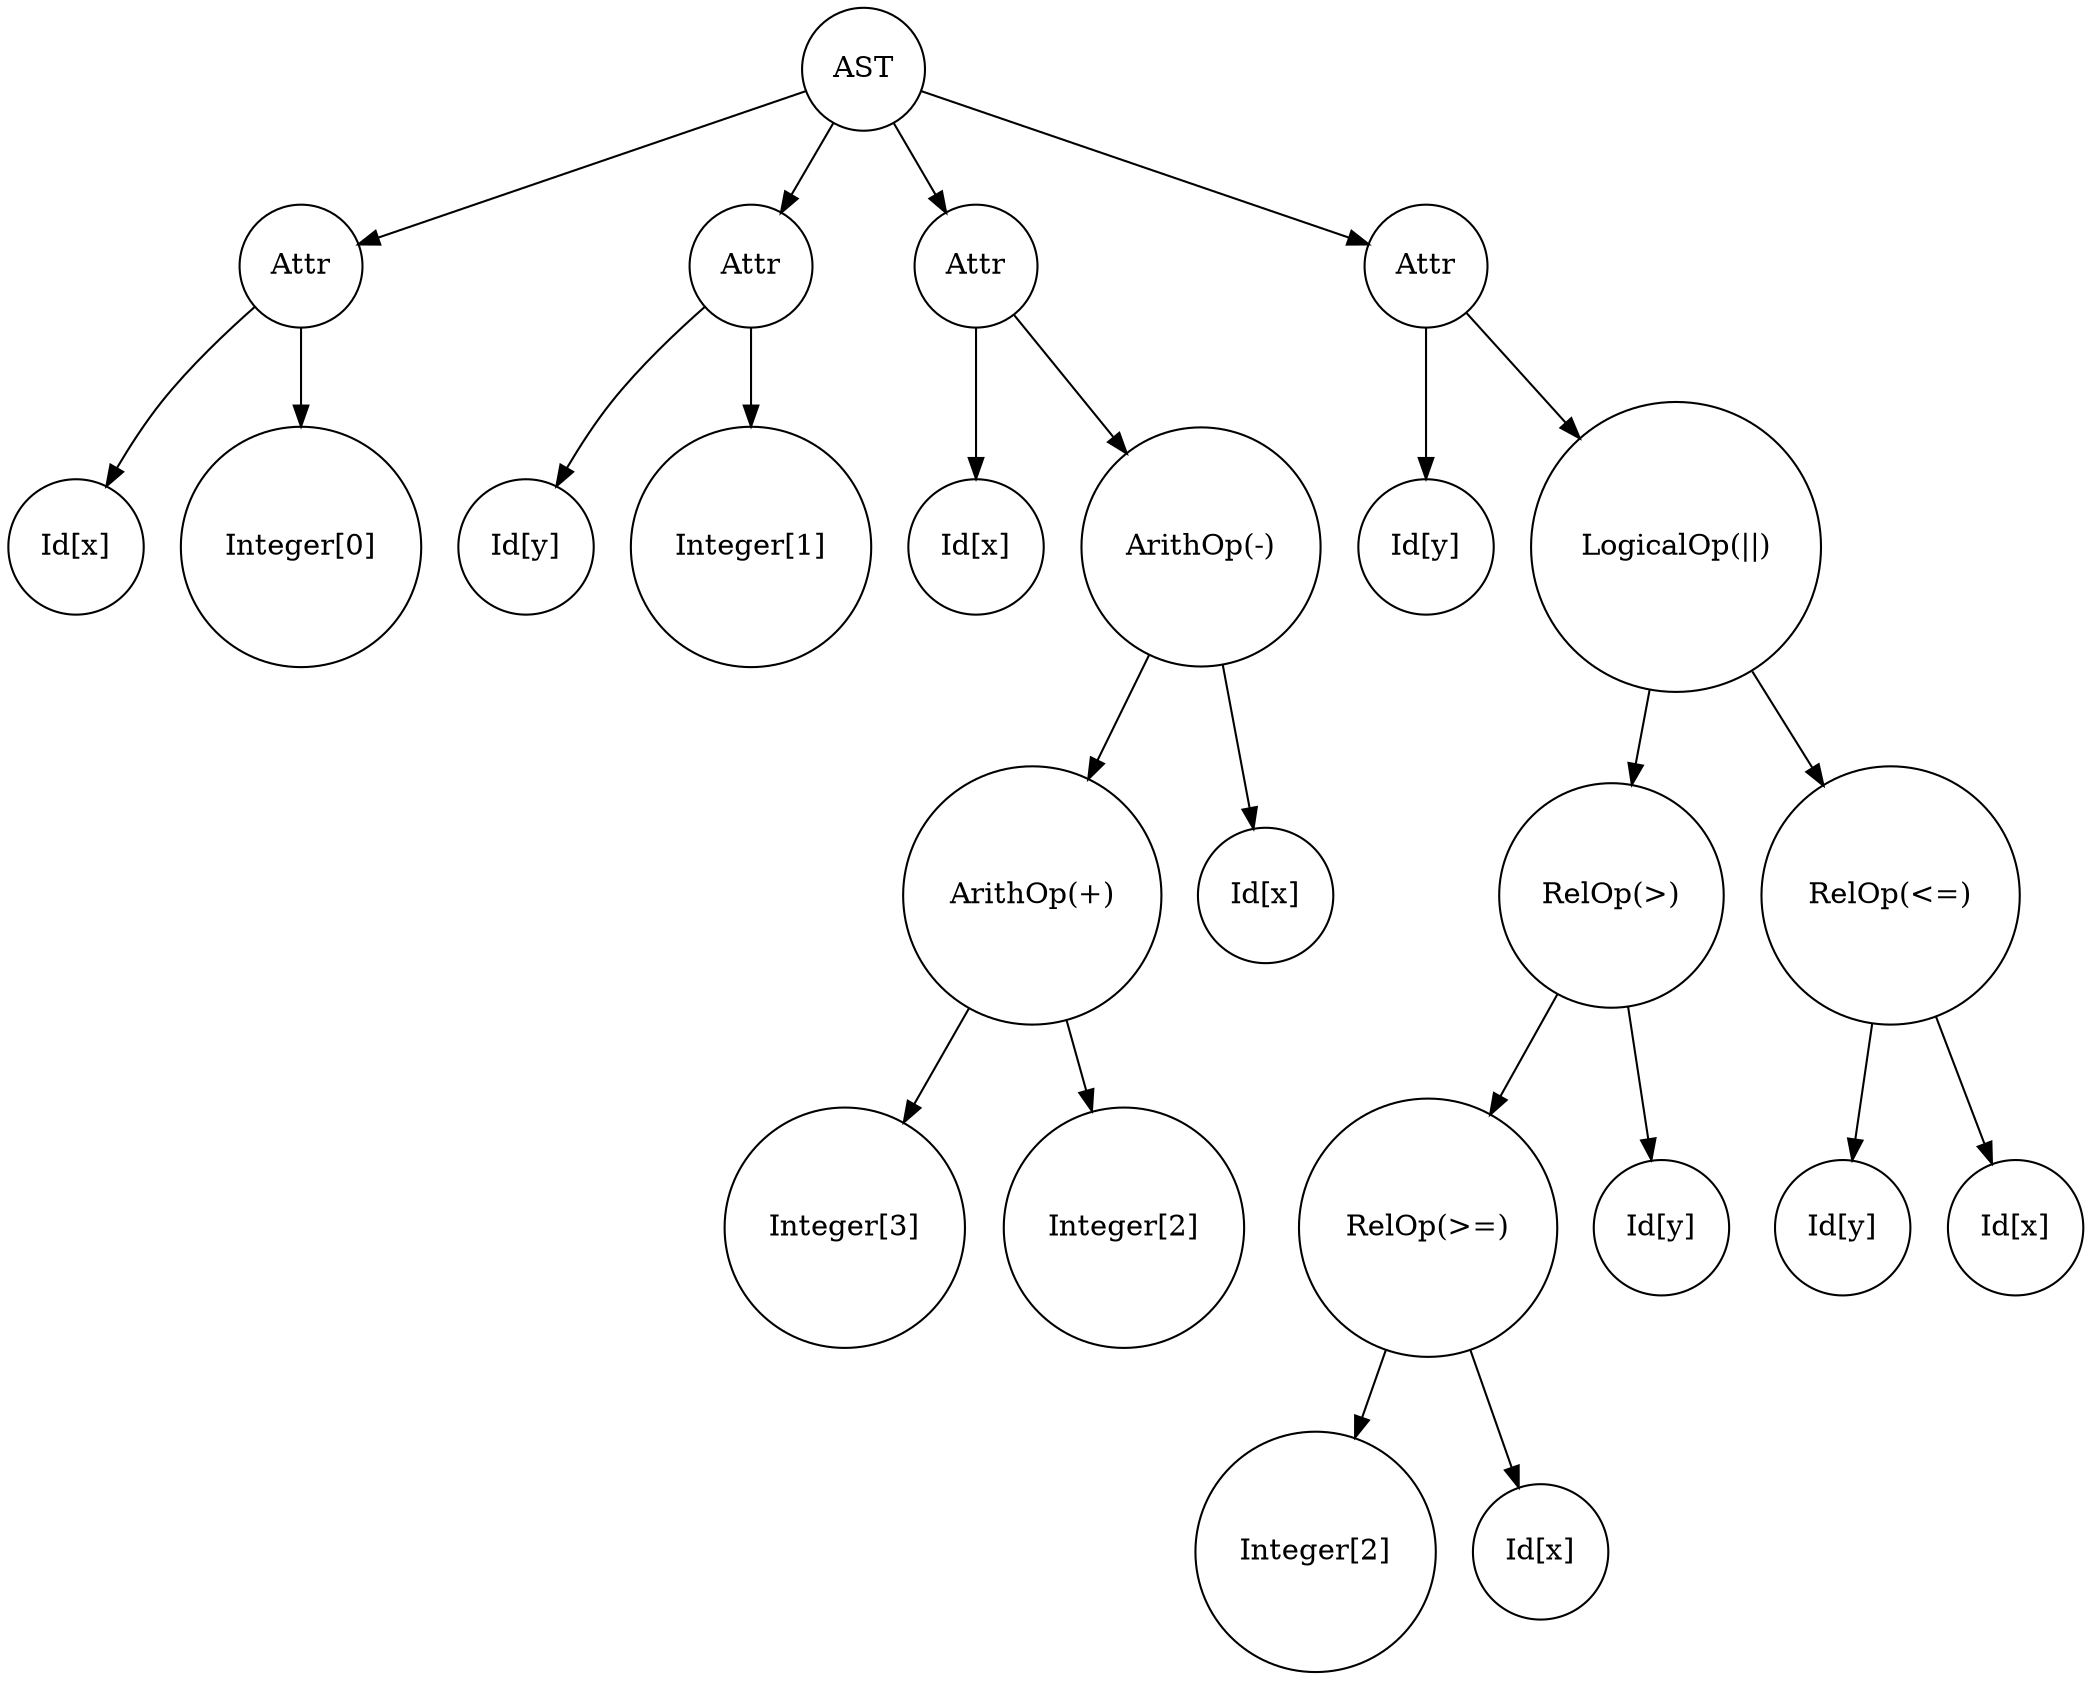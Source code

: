 digraph AST { 
AST01[shape=circle,label="AST"];
Attr12[shape=circle,label="Attr"];
Id23[shape=circle,label="Id[x]"];
Attr12 -> Id23;
Num24[shape=circle,label="Integer[0]"];
Attr12 -> Num24;
AST01 -> Attr12;
Attr15[shape=circle,label="Attr"];
Id26[shape=circle,label="Id[y]"];
Attr15 -> Id26;
Num27[shape=circle,label="Integer[1]"];
Attr15 -> Num27;
AST01 -> Attr15;
Attr18[shape=circle,label="Attr"];
Id29[shape=circle,label="Id[x]"];
Attr18 -> Id29;
ArithOp210[shape=circle,label="ArithOp(-)"];
ArithOp311[shape=circle,label="ArithOp(+)"];
Num412[shape=circle,label="Integer[3]"];
ArithOp311 -> Num412;
Num413[shape=circle,label="Integer[2]"];
ArithOp311 -> Num413;
ArithOp210 -> ArithOp311;
Id314[shape=circle,label="Id[x]"];
ArithOp210 -> Id314;
Attr18 -> ArithOp210;
AST01 -> Attr18;
Attr115[shape=circle,label="Attr"];
Id216[shape=circle,label="Id[y]"];
Attr115 -> Id216;
LogicalOp217[shape=circle,label="LogicalOp(||)"];
RelOp318[shape=circle,label="RelOp(>)"];
RelOp419[shape=circle,label="RelOp(>=)"];
Num520[shape=circle,label="Integer[2]"];
RelOp419 -> Num520;
Id521[shape=circle,label="Id[x]"];
RelOp419 -> Id521;
RelOp318 -> RelOp419;
Id422[shape=circle,label="Id[y]"];
RelOp318 -> Id422;
LogicalOp217 -> RelOp318;
RelOp323[shape=circle,label="RelOp(<=)"];
Id424[shape=circle,label="Id[y]"];
RelOp323 -> Id424;
Id425[shape=circle,label="Id[x]"];
RelOp323 -> Id425;
LogicalOp217 -> RelOp323;
Attr115 -> LogicalOp217;
AST01 -> Attr115;
}
